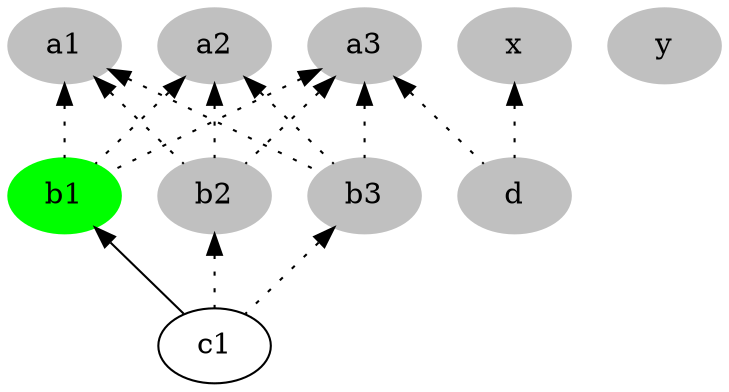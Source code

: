 digraph g {
  c1
  b1[style=filled color=green]
  y[style=filled color=grey]
  x[style=filled color=grey]
  b2[style=filled color=grey]
  a1[style=filled color=grey]
  b3[style=filled color=grey]
  d[style=filled color=grey]
  a3[style=filled color=grey]
  a2[style=filled color=grey]

  b1 -> c1 [dir=back ]
  x -> d [dir=back style=dotted]
  b2 -> c1 [dir=back style=dotted]
  a1 -> b1 [dir=back style=dotted]
  a1 -> b2 [dir=back style=dotted]
  a1 -> b3 [dir=back style=dotted]
  b3 -> c1 [dir=back style=dotted]
  a3 -> b1 [dir=back style=dotted]
  a3 -> b2 [dir=back style=dotted]
  a3 -> b3 [dir=back style=dotted]
  a3 -> d [dir=back style=dotted]
  a2 -> b1 [dir=back style=dotted]
  a2 -> b2 [dir=back style=dotted]
  a2 -> b3 [dir=back style=dotted]
}
